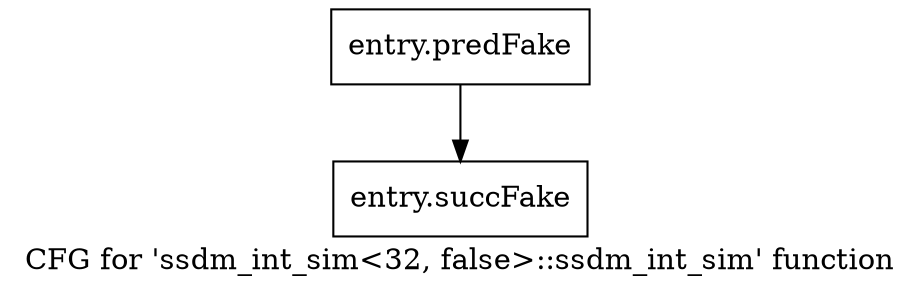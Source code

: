 digraph "CFG for 'ssdm_int_sim\<32, false\>::ssdm_int_sim' function" {
	label="CFG for 'ssdm_int_sim\<32, false\>::ssdm_int_sim' function";

	Node0x57dbdf0 [shape=record,filename="",linenumber="",label="{entry.predFake}"];
	Node0x57dbdf0 -> Node0x54d12f0[ callList="" memoryops="" filename="/home/omerfaruk/tools/Xilinx/Vitis_HLS/2023.2/include/etc/ap_common.h" execusionnum="41"];
	Node0x54d12f0 [shape=record,filename="/home/omerfaruk/tools/Xilinx/Vitis_HLS/2023.2/include/etc/ap_common.h",linenumber="662",label="{entry.succFake}"];
}

